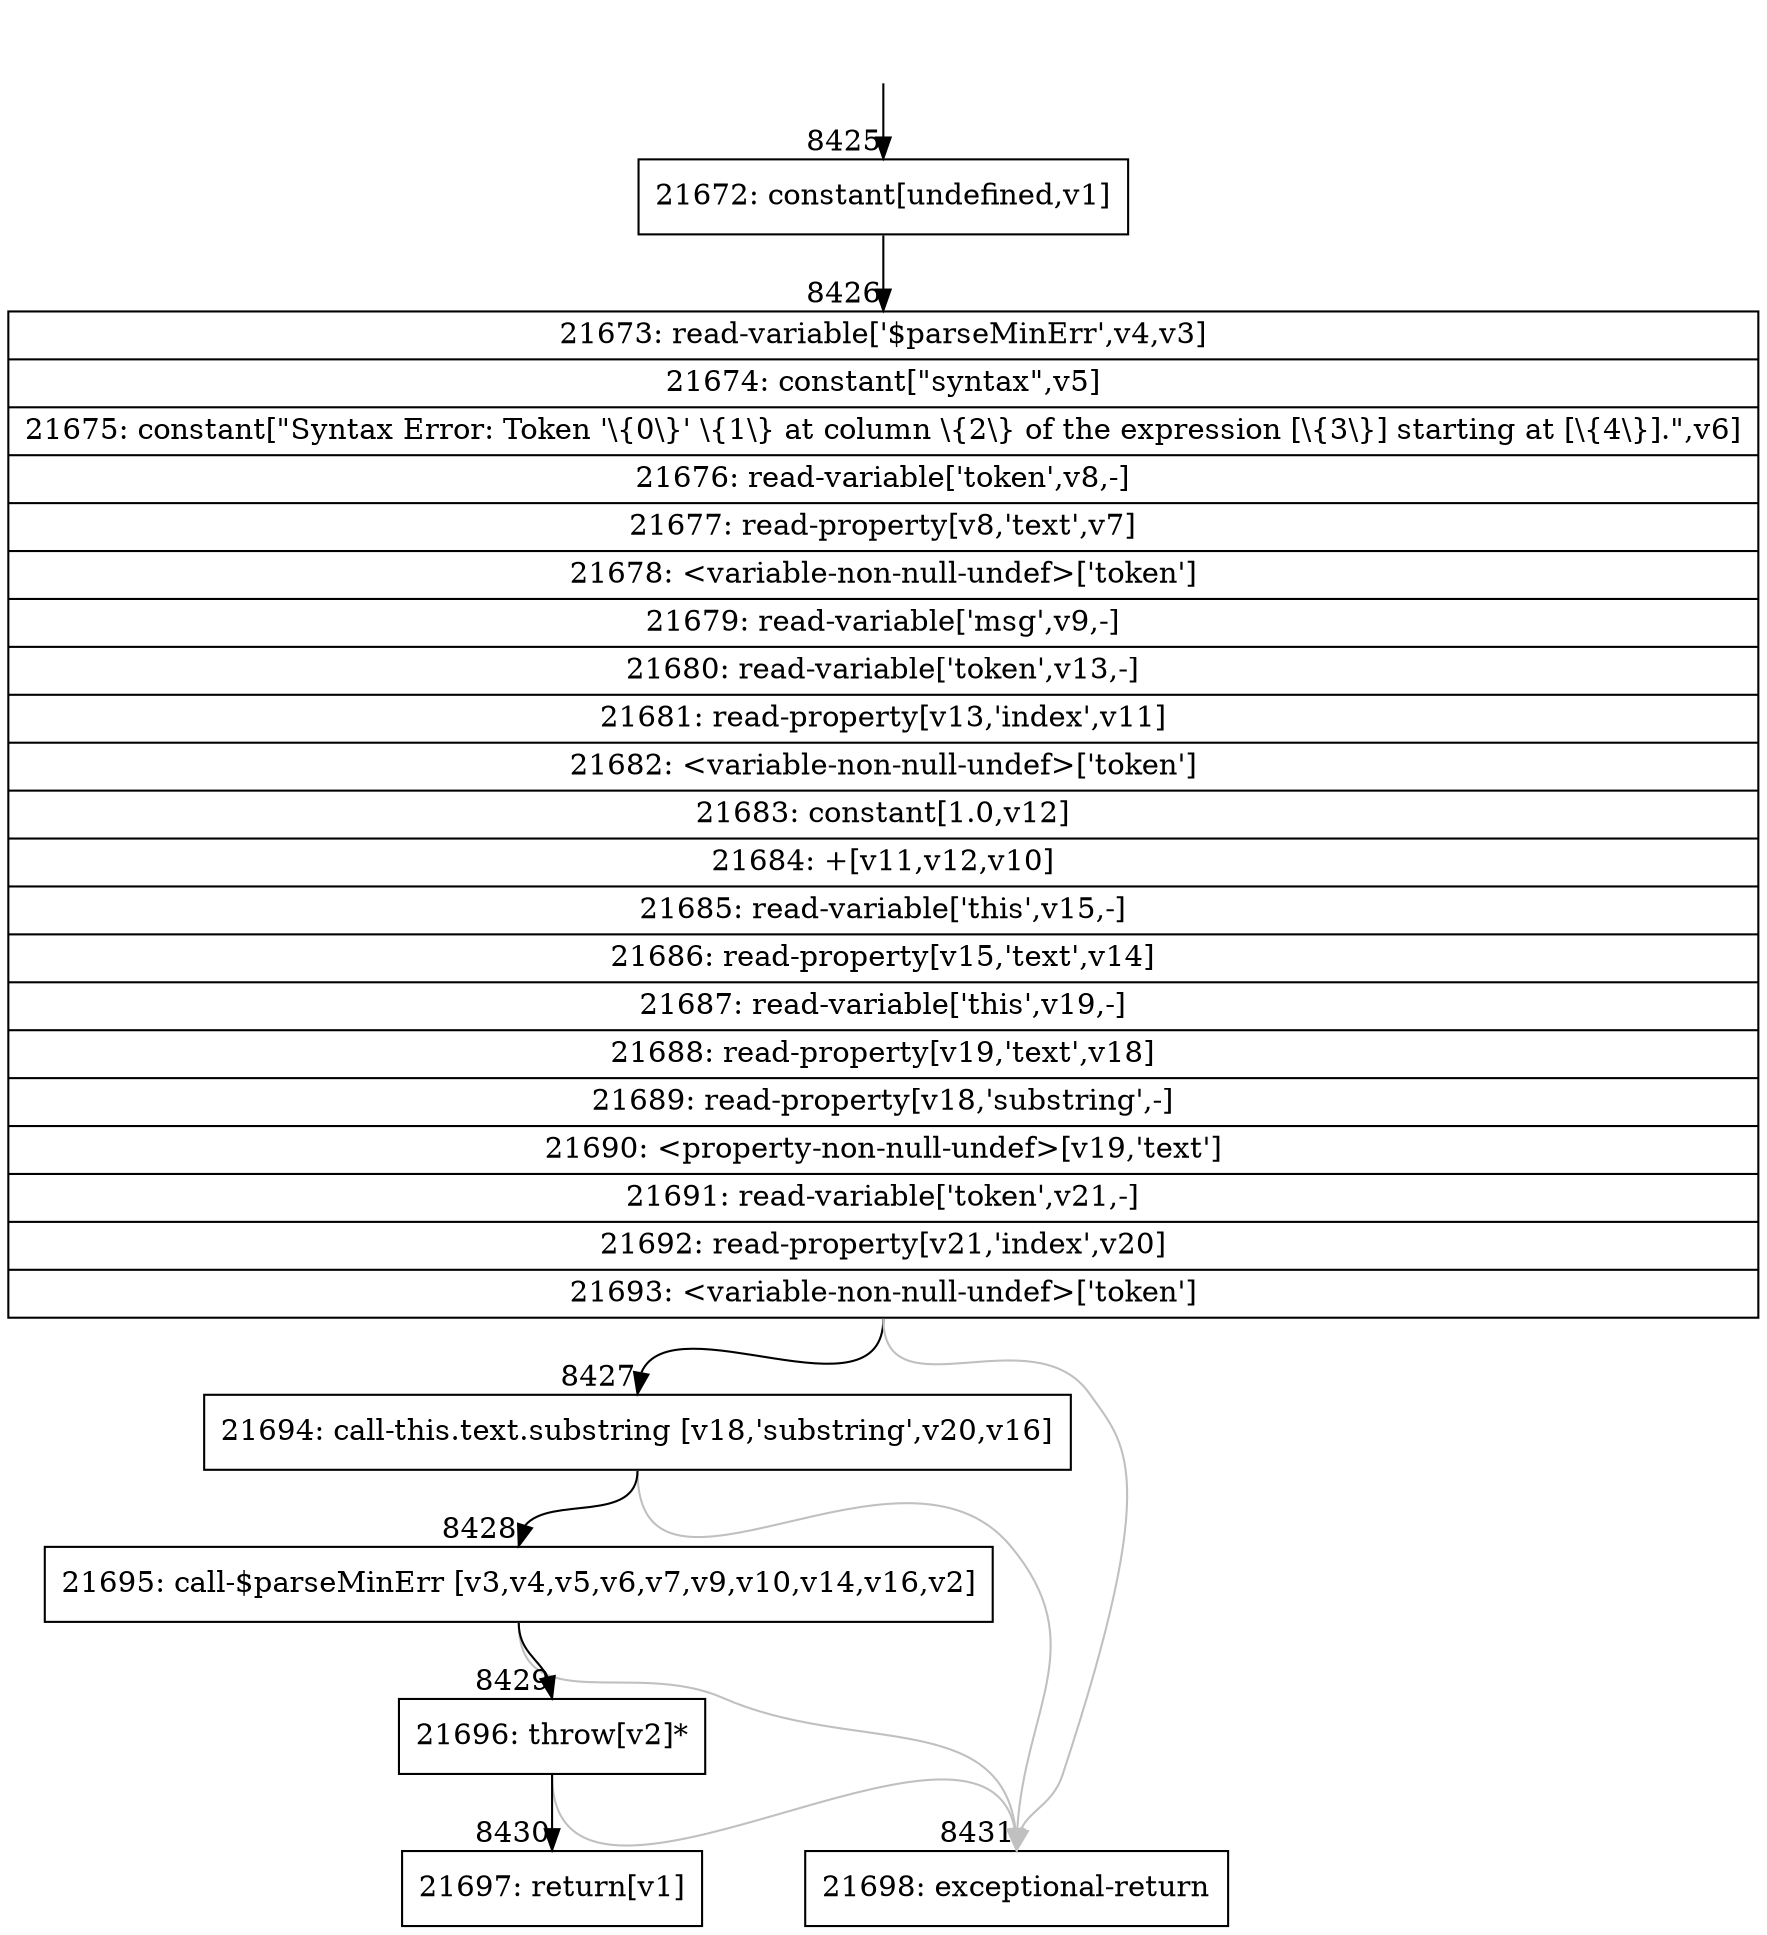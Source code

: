digraph {
rankdir="TD"
BB_entry618[shape=none,label=""];
BB_entry618 -> BB8425 [tailport=s, headport=n, headlabel="    8425"]
BB8425 [shape=record label="{21672: constant[undefined,v1]}" ] 
BB8425 -> BB8426 [tailport=s, headport=n, headlabel="      8426"]
BB8426 [shape=record label="{21673: read-variable['$parseMinErr',v4,v3]|21674: constant[\"syntax\",v5]|21675: constant[\"Syntax Error: Token '\\\{0\\\}' \\\{1\\\} at column \\\{2\\\} of the expression [\\\{3\\\}] starting at [\\\{4\\\}].\",v6]|21676: read-variable['token',v8,-]|21677: read-property[v8,'text',v7]|21678: \<variable-non-null-undef\>['token']|21679: read-variable['msg',v9,-]|21680: read-variable['token',v13,-]|21681: read-property[v13,'index',v11]|21682: \<variable-non-null-undef\>['token']|21683: constant[1.0,v12]|21684: +[v11,v12,v10]|21685: read-variable['this',v15,-]|21686: read-property[v15,'text',v14]|21687: read-variable['this',v19,-]|21688: read-property[v19,'text',v18]|21689: read-property[v18,'substring',-]|21690: \<property-non-null-undef\>[v19,'text']|21691: read-variable['token',v21,-]|21692: read-property[v21,'index',v20]|21693: \<variable-non-null-undef\>['token']}" ] 
BB8426 -> BB8427 [tailport=s, headport=n, headlabel="      8427"]
BB8426 -> BB8431 [tailport=s, headport=n, color=gray, headlabel="      8431"]
BB8427 [shape=record label="{21694: call-this.text.substring [v18,'substring',v20,v16]}" ] 
BB8427 -> BB8428 [tailport=s, headport=n, headlabel="      8428"]
BB8427 -> BB8431 [tailport=s, headport=n, color=gray]
BB8428 [shape=record label="{21695: call-$parseMinErr [v3,v4,v5,v6,v7,v9,v10,v14,v16,v2]}" ] 
BB8428 -> BB8429 [tailport=s, headport=n, headlabel="      8429"]
BB8428 -> BB8431 [tailport=s, headport=n, color=gray]
BB8429 [shape=record label="{21696: throw[v2]*}" ] 
BB8429 -> BB8430 [tailport=s, headport=n, headlabel="      8430"]
BB8429 -> BB8431 [tailport=s, headport=n, color=gray]
BB8430 [shape=record label="{21697: return[v1]}" ] 
BB8431 [shape=record label="{21698: exceptional-return}" ] 
//#$~ 12885
}
